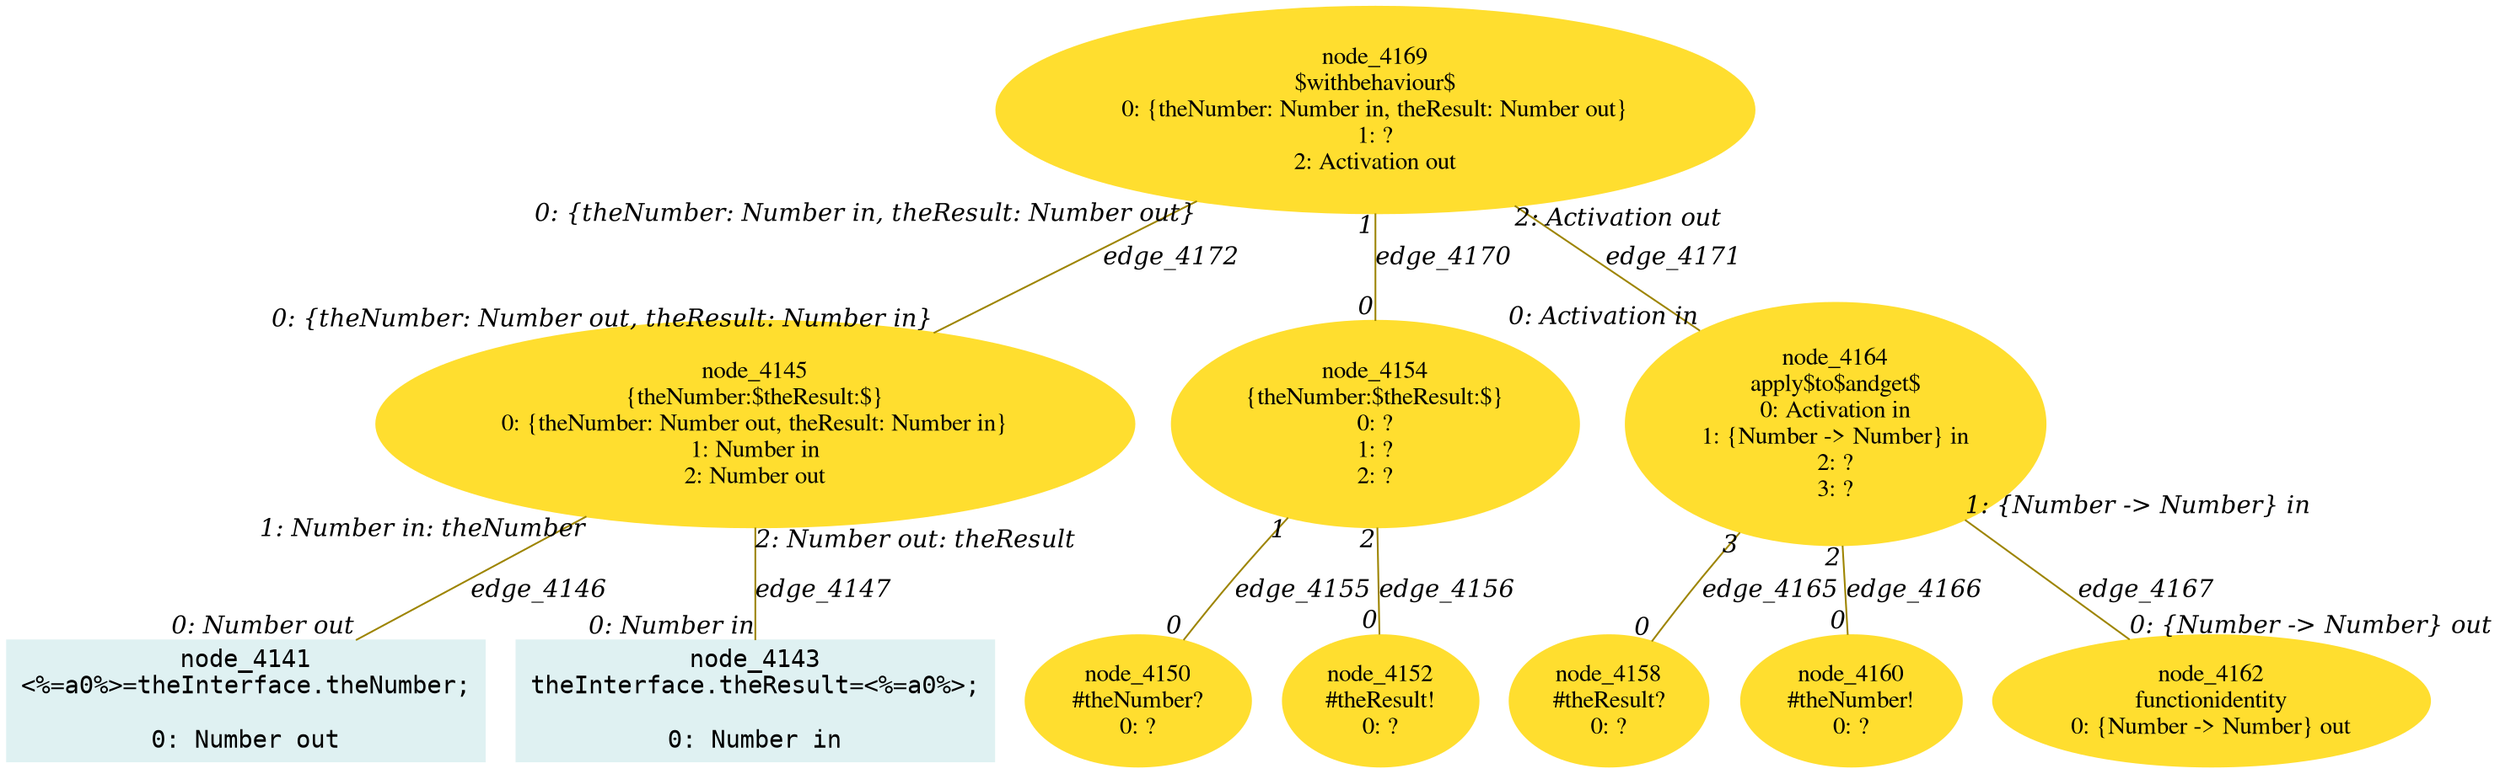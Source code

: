 digraph g{node_4141 [shape="box", style="filled", color="#dff1f2", fontname="Courier", label="node_4141
<%=a0%>=theInterface.theNumber;

0: Number out" ]
node_4143 [shape="box", style="filled", color="#dff1f2", fontname="Courier", label="node_4143
theInterface.theResult=<%=a0%>;

0: Number in" ]
node_4145 [shape="ellipse", style="filled", color="#ffde2f", fontname="Times", label="node_4145
{theNumber:$theResult:$}
0: {theNumber: Number out, theResult: Number in}
1: Number in
2: Number out" ]
node_4150 [shape="ellipse", style="filled", color="#ffde2f", fontname="Times", label="node_4150
#theNumber?
0: ?" ]
node_4152 [shape="ellipse", style="filled", color="#ffde2f", fontname="Times", label="node_4152
#theResult!
0: ?" ]
node_4154 [shape="ellipse", style="filled", color="#ffde2f", fontname="Times", label="node_4154
{theNumber:$theResult:$}
0: ?
1: ?
2: ?" ]
node_4158 [shape="ellipse", style="filled", color="#ffde2f", fontname="Times", label="node_4158
#theResult?
0: ?" ]
node_4160 [shape="ellipse", style="filled", color="#ffde2f", fontname="Times", label="node_4160
#theNumber!
0: ?" ]
node_4162 [shape="ellipse", style="filled", color="#ffde2f", fontname="Times", label="node_4162
functionidentity
0: {Number -> Number} out" ]
node_4164 [shape="ellipse", style="filled", color="#ffde2f", fontname="Times", label="node_4164
apply$to$andget$
0: Activation in
1: {Number -> Number} in
2: ?
3: ?" ]
node_4169 [shape="ellipse", style="filled", color="#ffde2f", fontname="Times", label="node_4169
$withbehaviour$
0: {theNumber: Number in, theResult: Number out}
1: ?
2: Activation out" ]
node_4145 -> node_4141 [dir=none, arrowHead=none, fontname="Times-Italic", arrowsize=1, color="#9d8400", label="edge_4146",  headlabel="0: Number out", taillabel="1: Number in: theNumber" ]
node_4145 -> node_4143 [dir=none, arrowHead=none, fontname="Times-Italic", arrowsize=1, color="#9d8400", label="edge_4147",  headlabel="0: Number in", taillabel="2: Number out: theResult" ]
node_4154 -> node_4150 [dir=none, arrowHead=none, fontname="Times-Italic", arrowsize=1, color="#9d8400", label="edge_4155",  headlabel="0", taillabel="1" ]
node_4154 -> node_4152 [dir=none, arrowHead=none, fontname="Times-Italic", arrowsize=1, color="#9d8400", label="edge_4156",  headlabel="0", taillabel="2" ]
node_4164 -> node_4158 [dir=none, arrowHead=none, fontname="Times-Italic", arrowsize=1, color="#9d8400", label="edge_4165",  headlabel="0", taillabel="3" ]
node_4164 -> node_4160 [dir=none, arrowHead=none, fontname="Times-Italic", arrowsize=1, color="#9d8400", label="edge_4166",  headlabel="0", taillabel="2" ]
node_4164 -> node_4162 [dir=none, arrowHead=none, fontname="Times-Italic", arrowsize=1, color="#9d8400", label="edge_4167",  headlabel="0: {Number -> Number} out", taillabel="1: {Number -> Number} in" ]
node_4169 -> node_4154 [dir=none, arrowHead=none, fontname="Times-Italic", arrowsize=1, color="#9d8400", label="edge_4170",  headlabel="0", taillabel="1" ]
node_4169 -> node_4164 [dir=none, arrowHead=none, fontname="Times-Italic", arrowsize=1, color="#9d8400", label="edge_4171",  headlabel="0: Activation in", taillabel="2: Activation out" ]
node_4169 -> node_4145 [dir=none, arrowHead=none, fontname="Times-Italic", arrowsize=1, color="#9d8400", label="edge_4172",  headlabel="0: {theNumber: Number out, theResult: Number in}", taillabel="0: {theNumber: Number in, theResult: Number out}" ]
}